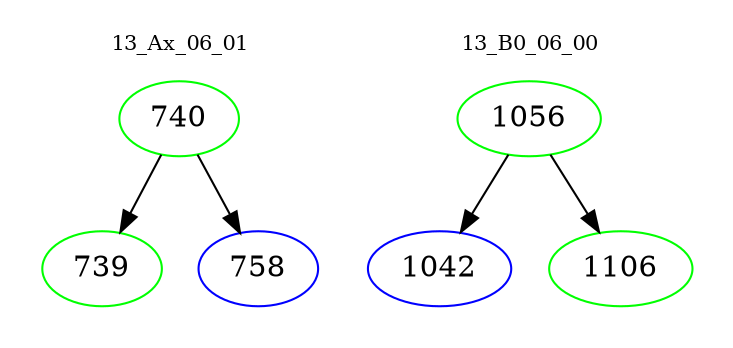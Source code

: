 digraph{
subgraph cluster_0 {
color = white
label = "13_Ax_06_01";
fontsize=10;
T0_740 [label="740", color="green"]
T0_740 -> T0_739 [color="black"]
T0_739 [label="739", color="green"]
T0_740 -> T0_758 [color="black"]
T0_758 [label="758", color="blue"]
}
subgraph cluster_1 {
color = white
label = "13_B0_06_00";
fontsize=10;
T1_1056 [label="1056", color="green"]
T1_1056 -> T1_1042 [color="black"]
T1_1042 [label="1042", color="blue"]
T1_1056 -> T1_1106 [color="black"]
T1_1106 [label="1106", color="green"]
}
}
